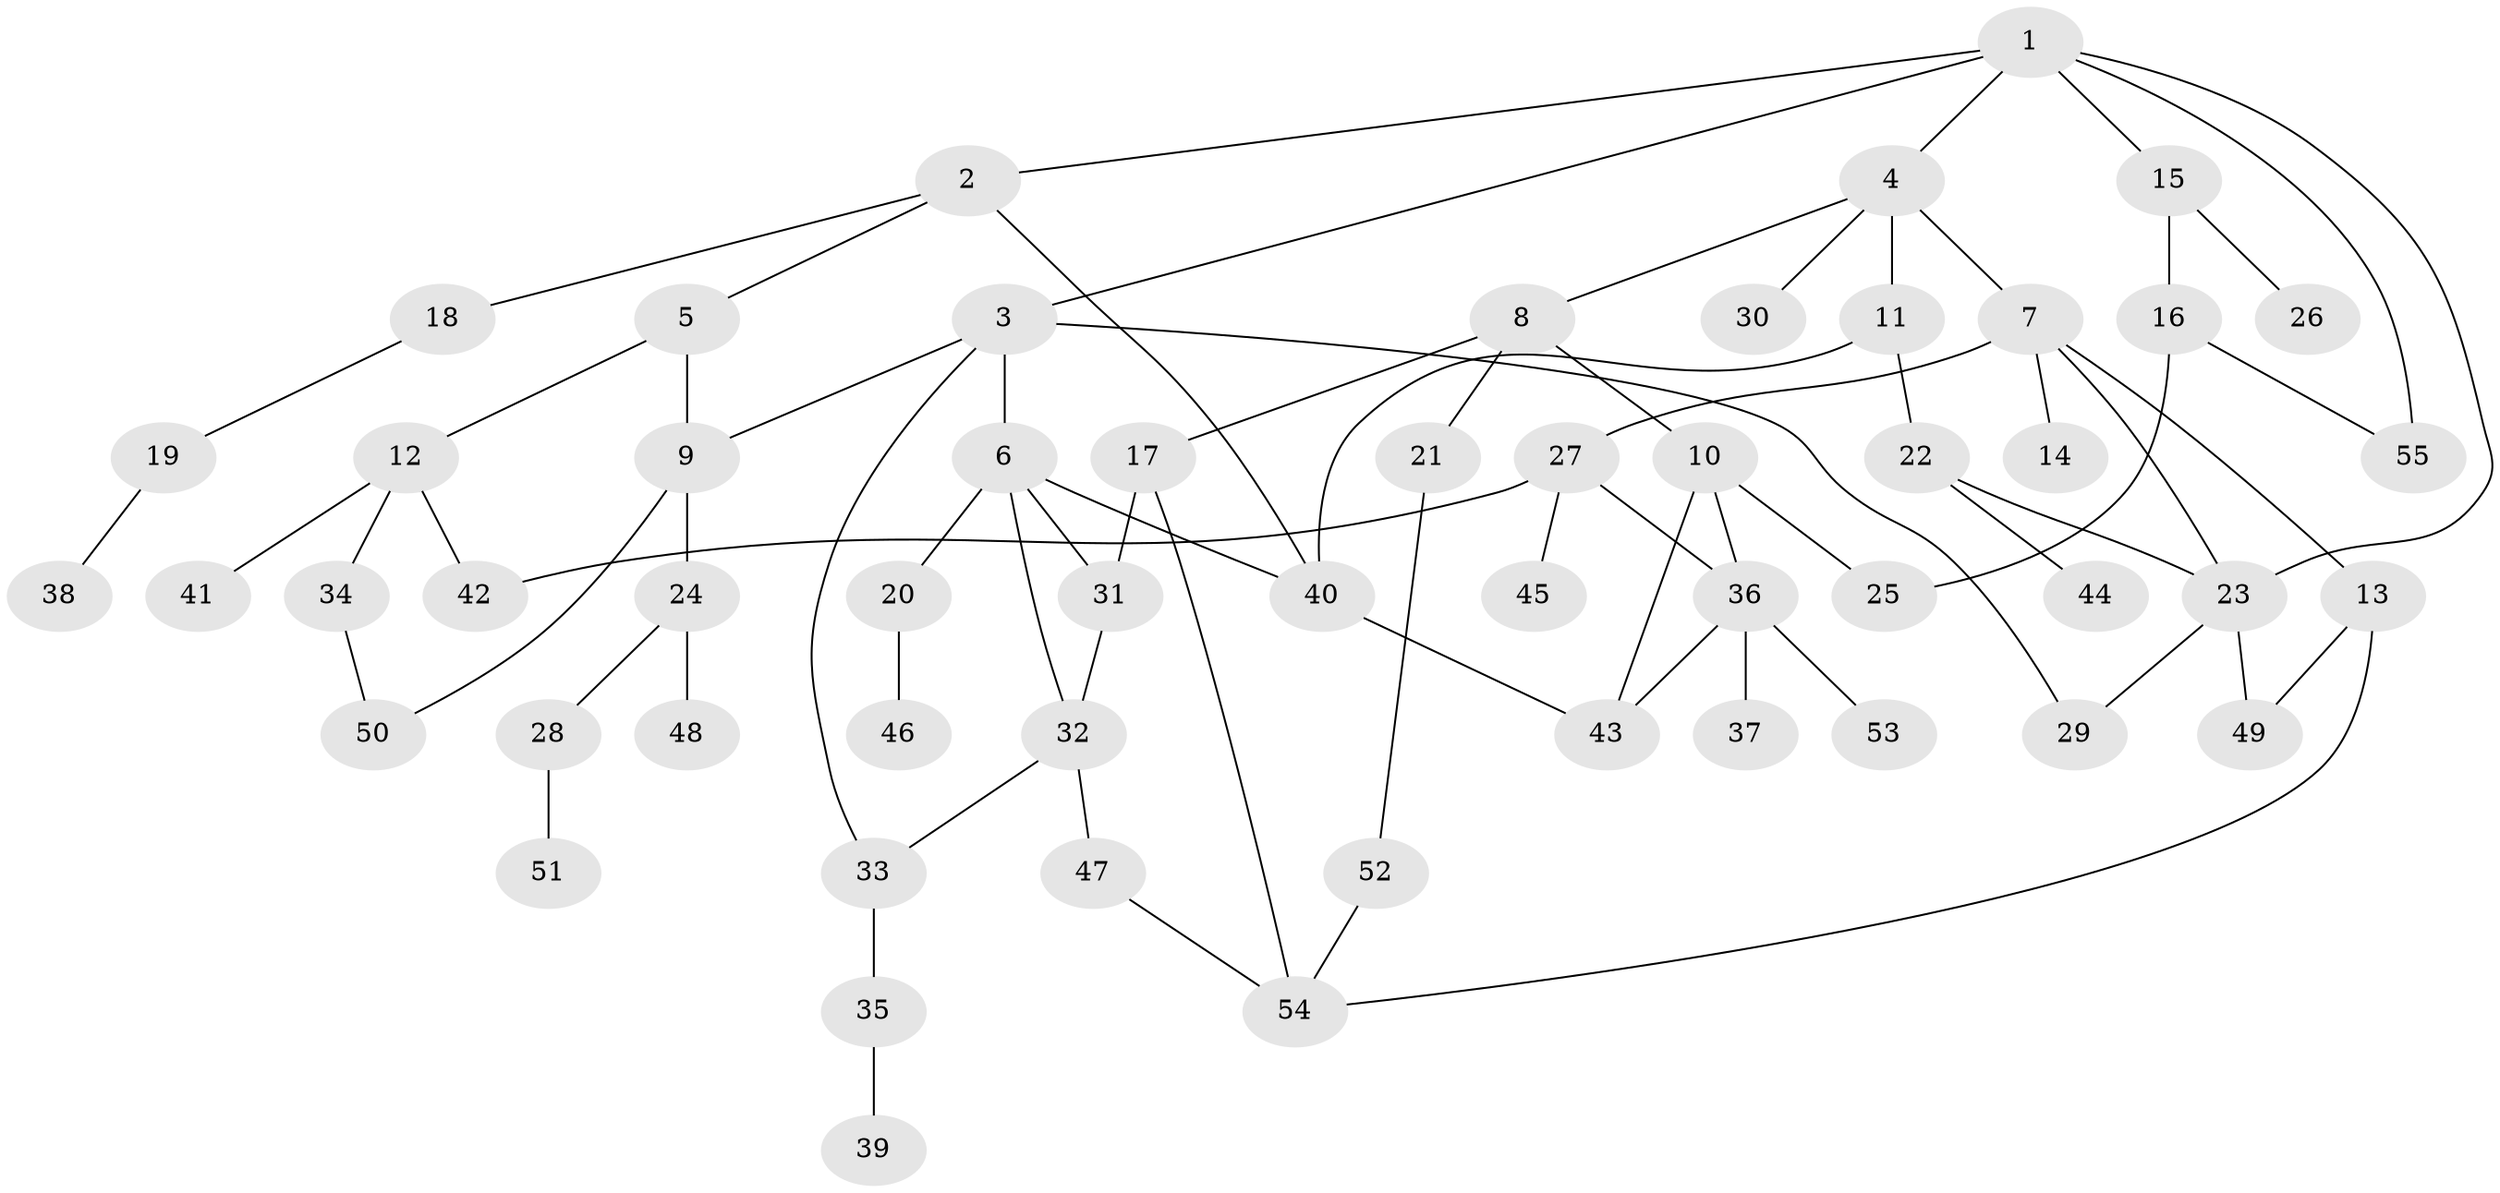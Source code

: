 // coarse degree distribution, {5: 0.13157894736842105, 4: 0.18421052631578946, 6: 0.05263157894736842, 3: 0.15789473684210525, 2: 0.18421052631578946, 1: 0.2894736842105263}
// Generated by graph-tools (version 1.1) at 2025/16/03/04/25 18:16:52]
// undirected, 55 vertices, 74 edges
graph export_dot {
graph [start="1"]
  node [color=gray90,style=filled];
  1;
  2;
  3;
  4;
  5;
  6;
  7;
  8;
  9;
  10;
  11;
  12;
  13;
  14;
  15;
  16;
  17;
  18;
  19;
  20;
  21;
  22;
  23;
  24;
  25;
  26;
  27;
  28;
  29;
  30;
  31;
  32;
  33;
  34;
  35;
  36;
  37;
  38;
  39;
  40;
  41;
  42;
  43;
  44;
  45;
  46;
  47;
  48;
  49;
  50;
  51;
  52;
  53;
  54;
  55;
  1 -- 2;
  1 -- 3;
  1 -- 4;
  1 -- 15;
  1 -- 23;
  1 -- 55;
  2 -- 5;
  2 -- 18;
  2 -- 40;
  3 -- 6;
  3 -- 29;
  3 -- 33;
  3 -- 9;
  4 -- 7;
  4 -- 8;
  4 -- 11;
  4 -- 30;
  5 -- 9;
  5 -- 12;
  6 -- 20;
  6 -- 31;
  6 -- 40;
  6 -- 32;
  7 -- 13;
  7 -- 14;
  7 -- 27;
  7 -- 23;
  8 -- 10;
  8 -- 17;
  8 -- 21;
  9 -- 24;
  9 -- 50;
  10 -- 36;
  10 -- 25;
  10 -- 43;
  11 -- 22;
  11 -- 40;
  12 -- 34;
  12 -- 41;
  12 -- 42;
  13 -- 49;
  13 -- 54;
  15 -- 16;
  15 -- 26;
  16 -- 25;
  16 -- 55;
  17 -- 31;
  17 -- 54;
  18 -- 19;
  19 -- 38;
  20 -- 46;
  21 -- 52;
  22 -- 44;
  22 -- 23;
  23 -- 29;
  23 -- 49;
  24 -- 28;
  24 -- 48;
  27 -- 42;
  27 -- 45;
  27 -- 36;
  28 -- 51;
  31 -- 32;
  32 -- 33;
  32 -- 47;
  33 -- 35;
  34 -- 50;
  35 -- 39;
  36 -- 37;
  36 -- 53;
  36 -- 43;
  40 -- 43;
  47 -- 54;
  52 -- 54;
}

